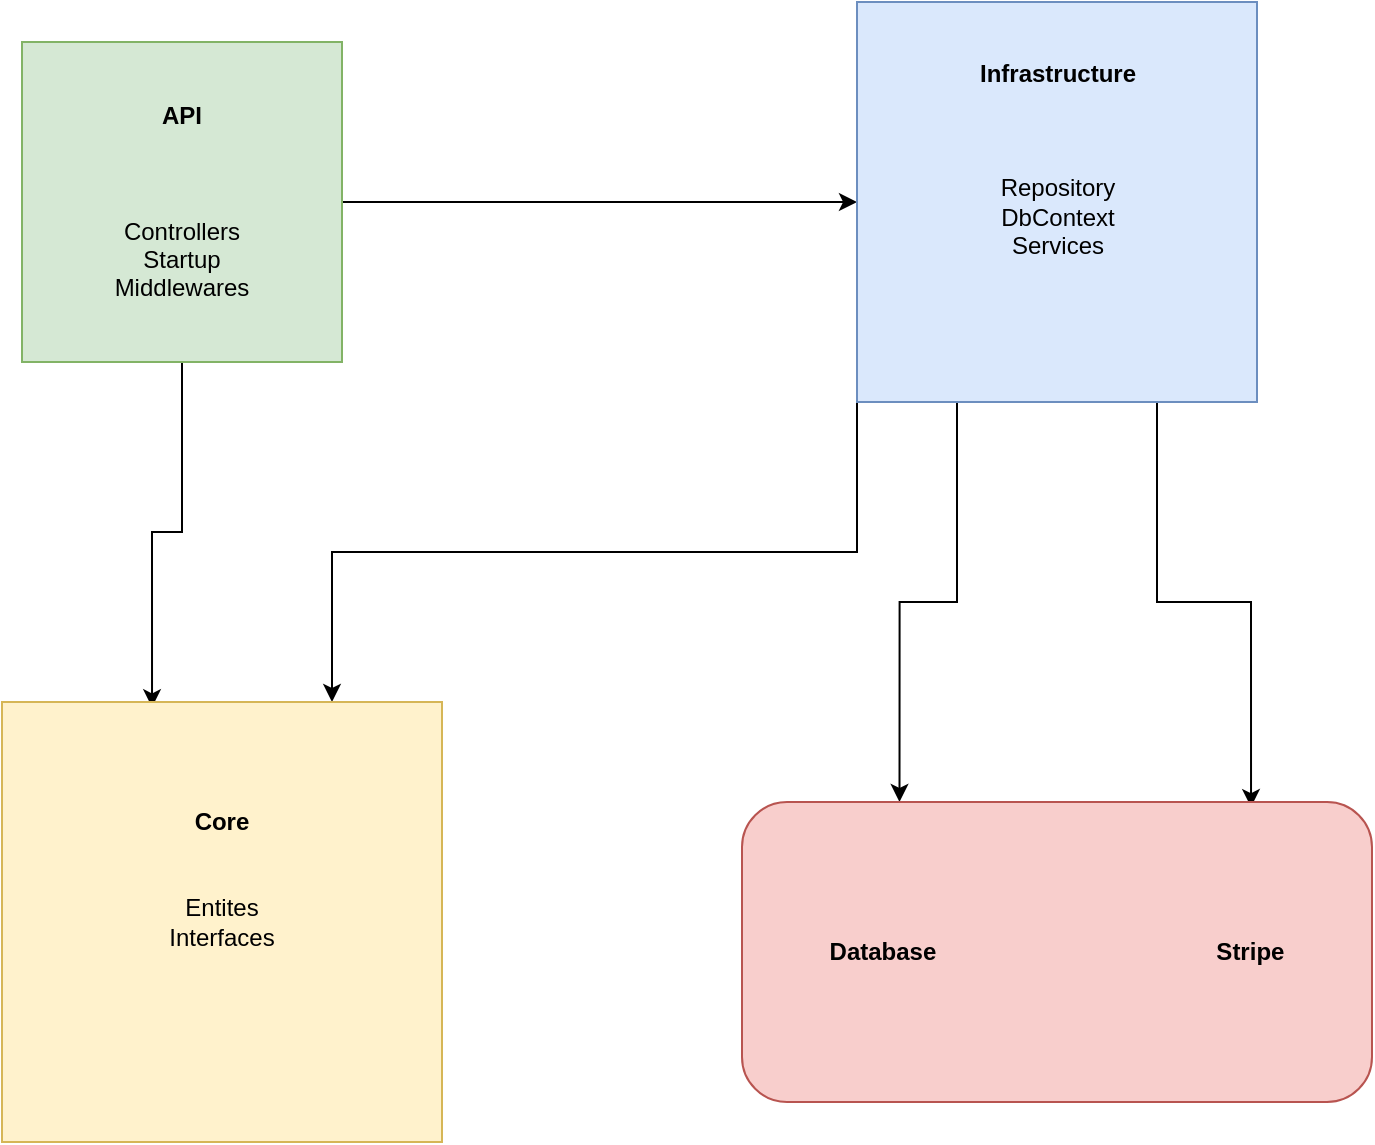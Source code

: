 <mxfile version="20.8.1" type="github">
  <diagram id="YFZpdnjRY7JOAPRFk-zD" name="Page-1">
    <mxGraphModel dx="1434" dy="802" grid="1" gridSize="10" guides="1" tooltips="1" connect="1" arrows="1" fold="1" page="1" pageScale="1" pageWidth="850" pageHeight="1100" math="0" shadow="0">
      <root>
        <mxCell id="0" />
        <mxCell id="1" parent="0" />
        <mxCell id="UgS9SmJDnNEr5DDOdhRN-8" style="edgeStyle=orthogonalEdgeStyle;rounded=0;orthogonalLoop=1;jettySize=auto;html=1;exitX=1;exitY=0.5;exitDx=0;exitDy=0;" edge="1" parent="1" source="UgS9SmJDnNEr5DDOdhRN-1" target="UgS9SmJDnNEr5DDOdhRN-2">
          <mxGeometry relative="1" as="geometry" />
        </mxCell>
        <mxCell id="UgS9SmJDnNEr5DDOdhRN-12" style="edgeStyle=orthogonalEdgeStyle;rounded=0;orthogonalLoop=1;jettySize=auto;html=1;exitX=0.5;exitY=1;exitDx=0;exitDy=0;entryX=0.341;entryY=0.012;entryDx=0;entryDy=0;entryPerimeter=0;" edge="1" parent="1" source="UgS9SmJDnNEr5DDOdhRN-1" target="UgS9SmJDnNEr5DDOdhRN-5">
          <mxGeometry relative="1" as="geometry" />
        </mxCell>
        <mxCell id="UgS9SmJDnNEr5DDOdhRN-1" value="&lt;b&gt;API&lt;br&gt;&lt;/b&gt;&lt;br&gt;&lt;br&gt;&lt;br&gt;Controllers&lt;br&gt;Startup&lt;br&gt;Middlewares" style="whiteSpace=wrap;html=1;aspect=fixed;fillColor=#d5e8d4;strokeColor=#82b366;" vertex="1" parent="1">
          <mxGeometry x="100" y="80" width="160" height="160" as="geometry" />
        </mxCell>
        <mxCell id="UgS9SmJDnNEr5DDOdhRN-9" style="edgeStyle=orthogonalEdgeStyle;rounded=0;orthogonalLoop=1;jettySize=auto;html=1;exitX=0;exitY=1;exitDx=0;exitDy=0;entryX=0.75;entryY=0;entryDx=0;entryDy=0;" edge="1" parent="1" source="UgS9SmJDnNEr5DDOdhRN-2" target="UgS9SmJDnNEr5DDOdhRN-5">
          <mxGeometry relative="1" as="geometry" />
        </mxCell>
        <mxCell id="UgS9SmJDnNEr5DDOdhRN-10" style="edgeStyle=orthogonalEdgeStyle;rounded=0;orthogonalLoop=1;jettySize=auto;html=1;exitX=0.25;exitY=1;exitDx=0;exitDy=0;entryX=0.25;entryY=0;entryDx=0;entryDy=0;" edge="1" parent="1" source="UgS9SmJDnNEr5DDOdhRN-2" target="UgS9SmJDnNEr5DDOdhRN-4">
          <mxGeometry relative="1" as="geometry" />
        </mxCell>
        <mxCell id="UgS9SmJDnNEr5DDOdhRN-11" style="edgeStyle=orthogonalEdgeStyle;rounded=0;orthogonalLoop=1;jettySize=auto;html=1;exitX=0.75;exitY=1;exitDx=0;exitDy=0;entryX=0.808;entryY=0.017;entryDx=0;entryDy=0;entryPerimeter=0;" edge="1" parent="1" source="UgS9SmJDnNEr5DDOdhRN-2" target="UgS9SmJDnNEr5DDOdhRN-4">
          <mxGeometry relative="1" as="geometry" />
        </mxCell>
        <mxCell id="UgS9SmJDnNEr5DDOdhRN-2" value="&lt;b&gt;Infrastructure&lt;/b&gt;&lt;br&gt;&lt;br&gt;&lt;br&gt;&lt;br&gt;Repository&lt;br&gt;DbContext&lt;br&gt;Services&lt;br&gt;&lt;br&gt;&lt;br&gt;&lt;br&gt;" style="whiteSpace=wrap;html=1;aspect=fixed;fillColor=#dae8fc;strokeColor=#6c8ebf;" vertex="1" parent="1">
          <mxGeometry x="517.5" y="60" width="200" height="200" as="geometry" />
        </mxCell>
        <mxCell id="UgS9SmJDnNEr5DDOdhRN-4" value="&lt;b&gt;Database&amp;nbsp; &amp;nbsp; &amp;nbsp; &amp;nbsp; &amp;nbsp; &amp;nbsp; &amp;nbsp; &amp;nbsp; &amp;nbsp; &amp;nbsp; &amp;nbsp; &amp;nbsp; &amp;nbsp; &amp;nbsp; &amp;nbsp; &amp;nbsp; &amp;nbsp; &amp;nbsp; &amp;nbsp; &amp;nbsp; &amp;nbsp; Stripe&lt;/b&gt;" style="rounded=1;whiteSpace=wrap;html=1;fillColor=#f8cecc;strokeColor=#b85450;" vertex="1" parent="1">
          <mxGeometry x="460" y="460" width="315" height="150" as="geometry" />
        </mxCell>
        <mxCell id="UgS9SmJDnNEr5DDOdhRN-5" value="&lt;b&gt;Core&lt;/b&gt;&lt;br&gt;&lt;br&gt;&lt;br&gt;Entites&lt;br&gt;Interfaces&lt;br&gt;&lt;br&gt;&lt;br&gt;&lt;br&gt;" style="whiteSpace=wrap;html=1;aspect=fixed;fillColor=#fff2cc;strokeColor=#d6b656;" vertex="1" parent="1">
          <mxGeometry x="90" y="410" width="220" height="220" as="geometry" />
        </mxCell>
      </root>
    </mxGraphModel>
  </diagram>
</mxfile>
